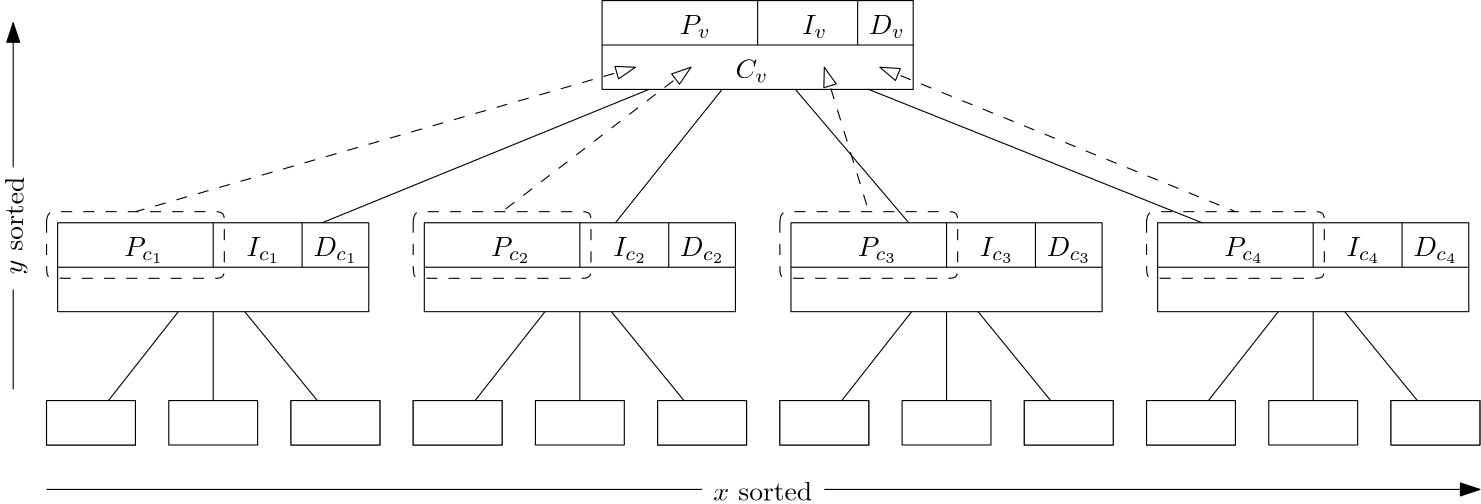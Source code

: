 <?xml version="1.0"?>
<!DOCTYPE ipe SYSTEM "ipe.dtd">
<ipe version="70107" creator="Ipe 7.2.2">
<info created="D:20160503183544" modified="D:20160515135054"/>
<ipestyle name="basic">
<symbol name="arrow/arc(spx)">
<path stroke="sym-stroke" fill="sym-stroke" pen="sym-pen">
0 0 m
-1 0.333 l
-1 -0.333 l
h
</path>
</symbol>
<symbol name="arrow/farc(spx)">
<path stroke="sym-stroke" fill="white" pen="sym-pen">
0 0 m
-1 0.333 l
-1 -0.333 l
h
</path>
</symbol>
<symbol name="arrow/ptarc(spx)">
<path stroke="sym-stroke" fill="sym-stroke" pen="sym-pen">
0 0 m
-1 0.333 l
-0.8 0 l
-1 -0.333 l
h
</path>
</symbol>
<symbol name="arrow/fptarc(spx)">
<path stroke="sym-stroke" fill="white" pen="sym-pen">
0 0 m
-1 0.333 l
-0.8 0 l
-1 -0.333 l
h
</path>
</symbol>
<symbol name="mark/circle(sx)" transformations="translations">
<path fill="sym-stroke">
0.6 0 0 0.6 0 0 e
0.4 0 0 0.4 0 0 e
</path>
</symbol>
<symbol name="mark/disk(sx)" transformations="translations">
<path fill="sym-stroke">
0.6 0 0 0.6 0 0 e
</path>
</symbol>
<symbol name="mark/fdisk(sfx)" transformations="translations">
<group>
<path fill="sym-fill">
0.5 0 0 0.5 0 0 e
</path>
<path fill="sym-stroke" fillrule="eofill">
0.6 0 0 0.6 0 0 e
0.4 0 0 0.4 0 0 e
</path>
</group>
</symbol>
<symbol name="mark/box(sx)" transformations="translations">
<path fill="sym-stroke" fillrule="eofill">
-0.6 -0.6 m
0.6 -0.6 l
0.6 0.6 l
-0.6 0.6 l
h
-0.4 -0.4 m
0.4 -0.4 l
0.4 0.4 l
-0.4 0.4 l
h
</path>
</symbol>
<symbol name="mark/square(sx)" transformations="translations">
<path fill="sym-stroke">
-0.6 -0.6 m
0.6 -0.6 l
0.6 0.6 l
-0.6 0.6 l
h
</path>
</symbol>
<symbol name="mark/fsquare(sfx)" transformations="translations">
<group>
<path fill="sym-fill">
-0.5 -0.5 m
0.5 -0.5 l
0.5 0.5 l
-0.5 0.5 l
h
</path>
<path fill="sym-stroke" fillrule="eofill">
-0.6 -0.6 m
0.6 -0.6 l
0.6 0.6 l
-0.6 0.6 l
h
-0.4 -0.4 m
0.4 -0.4 l
0.4 0.4 l
-0.4 0.4 l
h
</path>
</group>
</symbol>
<symbol name="mark/cross(sx)" transformations="translations">
<group>
<path fill="sym-stroke">
-0.43 -0.57 m
0.57 0.43 l
0.43 0.57 l
-0.57 -0.43 l
h
</path>
<path fill="sym-stroke">
-0.43 0.57 m
0.57 -0.43 l
0.43 -0.57 l
-0.57 0.43 l
h
</path>
</group>
</symbol>
<symbol name="arrow/fnormal(spx)">
<path stroke="sym-stroke" fill="white" pen="sym-pen">
0 0 m
-1 0.333 l
-1 -0.333 l
h
</path>
</symbol>
<symbol name="arrow/pointed(spx)">
<path stroke="sym-stroke" fill="sym-stroke" pen="sym-pen">
0 0 m
-1 0.333 l
-0.8 0 l
-1 -0.333 l
h
</path>
</symbol>
<symbol name="arrow/fpointed(spx)">
<path stroke="sym-stroke" fill="white" pen="sym-pen">
0 0 m
-1 0.333 l
-0.8 0 l
-1 -0.333 l
h
</path>
</symbol>
<symbol name="arrow/linear(spx)">
<path stroke="sym-stroke" pen="sym-pen">
-1 0.333 m
0 0 l
-1 -0.333 l
</path>
</symbol>
<symbol name="arrow/fdouble(spx)">
<path stroke="sym-stroke" fill="white" pen="sym-pen">
0 0 m
-1 0.333 l
-1 -0.333 l
h
-1 0 m
-2 0.333 l
-2 -0.333 l
h
</path>
</symbol>
<symbol name="arrow/double(spx)">
<path stroke="sym-stroke" fill="sym-stroke" pen="sym-pen">
0 0 m
-1 0.333 l
-1 -0.333 l
h
-1 0 m
-2 0.333 l
-2 -0.333 l
h
</path>
</symbol>
<pen name="heavier" value="0.8"/>
<pen name="fat" value="1.2"/>
<pen name="ultrafat" value="2"/>
<symbolsize name="large" value="5"/>
<symbolsize name="small" value="2"/>
<symbolsize name="tiny" value="1.1"/>
<arrowsize name="large" value="10"/>
<arrowsize name="small" value="5"/>
<arrowsize name="tiny" value="3"/>
<color name="red" value="1 0 0"/>
<color name="green" value="0 1 0"/>
<color name="blue" value="0 0 1"/>
<color name="yellow" value="1 1 0"/>
<color name="orange" value="1 0.647 0"/>
<color name="gold" value="1 0.843 0"/>
<color name="purple" value="0.627 0.125 0.941"/>
<color name="gray" value="0.745"/>
<color name="brown" value="0.647 0.165 0.165"/>
<color name="navy" value="0 0 0.502"/>
<color name="pink" value="1 0.753 0.796"/>
<color name="seagreen" value="0.18 0.545 0.341"/>
<color name="turquoise" value="0.251 0.878 0.816"/>
<color name="violet" value="0.933 0.51 0.933"/>
<color name="darkblue" value="0 0 0.545"/>
<color name="darkcyan" value="0 0.545 0.545"/>
<color name="darkgray" value="0.663"/>
<color name="darkgreen" value="0 0.392 0"/>
<color name="darkmagenta" value="0.545 0 0.545"/>
<color name="darkorange" value="1 0.549 0"/>
<color name="darkred" value="0.545 0 0"/>
<color name="lightblue" value="0.678 0.847 0.902"/>
<color name="lightcyan" value="0.878 1 1"/>
<color name="lightgray" value="0.827"/>
<color name="lightgreen" value="0.565 0.933 0.565"/>
<color name="lightyellow" value="1 1 0.878"/>
<dashstyle name="dashed" value="[4] 0"/>
<dashstyle name="dotted" value="[1 3] 0"/>
<dashstyle name="dash dotted" value="[4 2 1 2] 0"/>
<dashstyle name="dash dot dotted" value="[4 2 1 2 1 2] 0"/>
<textsize name="large" value="\large"/>
<textsize name="Large" value="\Large"/>
<textsize name="LARGE" value="\LARGE"/>
<textsize name="huge" value="\huge"/>
<textsize name="Huge" value="\Huge"/>
<textsize name="small" value="\small"/>
<textsize name="footnote" value="\footnotesize"/>
<textsize name="tiny" value="\tiny"/>
<textstyle name="center" begin="\begin{center}" end="\end{center}"/>
<textstyle name="itemize" begin="\begin{itemize}" end="\end{itemize}"/>
<textstyle name="item" begin="\begin{itemize}\item{}" end="\end{itemize}"/>
<gridsize name="4 pts" value="4"/>
<gridsize name="8 pts (~3 mm)" value="8"/>
<gridsize name="16 pts (~6 mm)" value="16"/>
<gridsize name="32 pts (~12 mm)" value="32"/>
<gridsize name="10 pts (~3.5 mm)" value="10"/>
<gridsize name="20 pts (~7 mm)" value="20"/>
<gridsize name="14 pts (~5 mm)" value="14"/>
<gridsize name="28 pts (~10 mm)" value="28"/>
<gridsize name="56 pts (~20 mm)" value="56"/>
<anglesize name="90 deg" value="90"/>
<anglesize name="60 deg" value="60"/>
<anglesize name="45 deg" value="45"/>
<anglesize name="30 deg" value="30"/>
<anglesize name="22.5 deg" value="22.5"/>
<opacity name="10%" value="0.1"/>
<opacity name="30%" value="0.3"/>
<opacity name="50%" value="0.5"/>
<opacity name="75%" value="0.75"/>
<tiling name="falling" angle="-60" step="4" width="1"/>
<tiling name="rising" angle="30" step="4" width="1"/>
</ipestyle>
<page>
<layer name="alpha"/>
<view layers="alpha" active="alpha"/>
<text layer="alpha" matrix="1 0 0 1 48 -52" transformations="translations" pos="224 672" stroke="black" type="label" width="35.665" height="6.918" depth="0" valign="baseline">$x$ sorted</text>
<path matrix="1.90323 0 0 1 -226.839 -44" stroke="black">
136 668 m
260 668 l
</path>
<path matrix="1.63889 0 0 1 -192.778 -44" stroke="black" arrow="normal/normal">
308 668 m
452 668 l
</path>
<path matrix="1 0 0 0.692308 4 197.538" stroke="black">
16 668 m
16 720 l
</path>
<text matrix="0.0224955 0.999747 -0.999747 0.0224955 826.157 647.276" pos="36 804" stroke="black" type="label" width="35.213" height="6.926" depth="1.93" valign="baseline">$y$ sorted</text>
<path matrix="1 0 0 1.44444 4 -363.556" stroke="black" arrow="normal/normal">
16 764 m
16 800 l
</path>
<path matrix="1 0 0 1 16 0" stroke="black" fill="1">
16 656 m
16 640 l
48 640 l
48 656 l
h
</path>
<path matrix="1 0 0 1 12 0" stroke="black" fill="1">
64 656 m
64 640 l
96 640 l
96 656 l
h
</path>
<path matrix="1 0 0 1 8 0" stroke="black" fill="1">
112 656 m
112 640 l
144 640 l
144 656 l
h
</path>
<path matrix="1.375 0 0 1.75 4 -500" stroke="black">
64 688 m
32 656 l
</path>
<path matrix="1.42857 0 0 1.75 -46.8571 -500" stroke="black">
96 688 m
128 656 l
</path>
<path matrix="1 0 0 1 12 0" stroke="black">
80 688 m
80 656 l
80 656 l
</path>
<path matrix="1 0 0 1 16 0" stroke="black" fill="1">
16 656 m
16 640 l
48 640 l
48 656 l
h
</path>
<path matrix="1 0 0 1 8 0" stroke="black" fill="1">
112 656 m
112 640 l
144 640 l
144 656 l
h
</path>
<path matrix="1 0 0 1 148 0" stroke="black" fill="1">
16 656 m
16 640 l
48 640 l
48 656 l
h
</path>
<path matrix="1 0 0 1 144 0" stroke="black" fill="1">
64 656 m
64 640 l
96 640 l
96 656 l
h
</path>
<path matrix="1 0 0 1 140 0" stroke="black" fill="1">
112 656 m
112 640 l
144 640 l
144 656 l
h
</path>
<path matrix="1.375 0 0 1.75 136 -500" stroke="black">
64 688 m
32 656 l
</path>
<path matrix="1.42857 0 0 1.75 85.1429 -500" stroke="black">
96 688 m
128 656 l
</path>
<path matrix="1 0 0 1 144 0" stroke="black">
80 688 m
80 656 l
80 656 l
</path>
<path matrix="1 0 0 1 148 0" stroke="black" fill="1">
16 656 m
16 640 l
48 640 l
48 656 l
h
</path>
<path matrix="1 0 0 1 140 0" stroke="black" fill="1">
112 656 m
112 640 l
144 640 l
144 656 l
h
</path>
<path matrix="1 0 0 1 280 0" stroke="black" fill="1">
16 656 m
16 640 l
48 640 l
48 656 l
h
</path>
<path matrix="1 0 0 1 276 0" stroke="black" fill="1">
64 656 m
64 640 l
96 640 l
96 656 l
h
</path>
<path matrix="1 0 0 1 272 0" stroke="black" fill="1">
112 656 m
112 640 l
144 640 l
144 656 l
h
</path>
<path matrix="1.375 0 0 1.75 268 -500" stroke="black">
64 688 m
32 656 l
</path>
<path matrix="1.42857 0 0 1.75 217.143 -500" stroke="black">
96 688 m
128 656 l
</path>
<path matrix="1 0 0 1 276 0" stroke="black">
80 688 m
80 656 l
80 656 l
</path>
<path matrix="1 0 0 1 280 0" stroke="black" fill="1">
16 656 m
16 640 l
48 640 l
48 656 l
h
</path>
<path matrix="1 0 0 1 272 0" stroke="black" fill="1">
112 656 m
112 640 l
144 640 l
144 656 l
h
</path>
<path matrix="1 0 0 1 412 0" stroke="black" fill="1">
16 656 m
16 640 l
48 640 l
48 656 l
h
</path>
<path matrix="1 0 0 1 408 0" stroke="black" fill="1">
64 656 m
64 640 l
96 640 l
96 656 l
h
</path>
<path matrix="1 0 0 1 404 0" stroke="black" fill="1">
112 656 m
112 640 l
144 640 l
144 656 l
h
</path>
<path matrix="1.375 0 0 1.75 400 -500" stroke="black">
64 688 m
32 656 l
</path>
<path matrix="1.42857 0 0 1.75 349.143 -500" stroke="black">
96 688 m
128 656 l
</path>
<path matrix="1 0 0 1 408 0" stroke="black">
80 688 m
80 656 l
80 656 l
</path>
<path matrix="1 0 0 1 412 0" stroke="black" fill="1">
16 656 m
16 640 l
48 640 l
48 656 l
h
</path>
<path matrix="1 0 0 1 404 0" stroke="black" fill="1">
112 656 m
112 640 l
144 640 l
144 656 l
h
</path>
<path matrix="1 0 0 1 16 0" stroke="black" fill="white">
272 784 m
76 704 l
76 704 l
76 704 l
</path>
<path matrix="1 0 0 1 16 0" stroke="black" fill="white">
272 784 m
208 704 l
208 704 l
</path>
<path matrix="1 0 0 1 16 0" stroke="black" fill="white">
272 784 m
340 704 l
340 704 l
</path>
<path matrix="1 0 0 1 16 0" stroke="black" fill="white">
272 784 m
472 704 l
472 704 l
</path>
<path matrix="1.16667 0 0 1 26.667 16" stroke="black" fill="1">
176 784 m
176 752 l
272 752 l
272 784 l
h
</path>
<path matrix="1.16667 0 0 1 -29.333 0" stroke="black">
224 784 m
320 784 l
</path>
<path matrix="1 0 0 1 32 0" stroke="black">
256 800 m
256 784 l
</path>
<path matrix="1 0 0 1 36 0" stroke="black">
288 800 m
288 784 l
</path>
<text matrix="1 0 0 1 28 -4" transformations="translations" pos="232 792" stroke="black" type="label" width="11.13" height="6.812" depth="1.49" valign="baseline">$P_v$</text>
<text matrix="1 0 0 1 36 0" transformations="translations" pos="268 788" stroke="black" type="label" width="9.113" height="6.812" depth="1.49" valign="baseline">$I_v$</text>
<text matrix="1 0 0 1 28 0" transformations="translations" pos="300 788" stroke="black" type="label" width="12.982" height="6.812" depth="1.49" valign="baseline">$D_v$</text>
<text matrix="1 0 0 1 16 0" transformations="translations" pos="264 772" stroke="black" type="label" width="11.854" height="6.812" depth="1.49" valign="baseline">$C_v$</text>
<path matrix="1.16667 0 0 1 -169.333 -64" stroke="black" fill="1">
176 784 m
176 752 l
272 752 l
272 784 l
h
</path>
<path matrix="1.16667 0 0 1 -225.333 -80" stroke="black">
224 784 m
320 784 l
</path>
<path matrix="1 0 0 1 -164 -80" stroke="black">
256 800 m
256 784 l
</path>
<path matrix="1 0 0 1 -164 -80" stroke="black">
288 800 m
288 784 l
</path>
<text matrix="1 0 0 1 -172 -84" transformations="translations" pos="232 792" stroke="black" type="label" width="14.343" height="6.808" depth="2.49" valign="baseline">$P_{c_1}$</text>
<text matrix="1 0 0 1 -164 -80" transformations="translations" pos="268 788" stroke="black" type="label" width="12.326" height="6.808" depth="2.49" valign="baseline">$I_{c_1}$</text>
<text matrix="1 0 0 1 -172 -80" transformations="translations" pos="300 788" stroke="black" type="label" width="16.195" height="6.808" depth="2.49" valign="baseline">$D_{c_1}$</text>
<path matrix="1.16667 0 0 1 -37.333 -64" stroke="black" fill="1">
176 784 m
176 752 l
272 752 l
272 784 l
h
</path>
<path matrix="1.16667 0 0 1 -93.333 -80" stroke="black">
224 784 m
320 784 l
</path>
<path matrix="1 0 0 1 -32 -80" stroke="black">
256 800 m
256 784 l
</path>
<path matrix="1 0 0 1 -32 -80" stroke="black">
288 800 m
288 784 l
</path>
<text matrix="1 0 0 1 -40 -84" transformations="translations" pos="232 792" stroke="black" type="label" width="14.343" height="6.808" depth="2.49" valign="baseline">$P_{c_2}$</text>
<text matrix="1 0 0 1 -32 -80" transformations="translations" pos="268 788" stroke="black" type="label" width="12.326" height="6.808" depth="2.49" valign="baseline">$I_{c_2}$</text>
<text matrix="1 0 0 1 -40 -80" transformations="translations" pos="300 788" stroke="black" type="label" width="16.195" height="6.808" depth="2.49" valign="baseline">$D_{c_2}$</text>
<path matrix="1.16667 0 0 1 94.667 -64" stroke="black" fill="1">
176 784 m
176 752 l
272 752 l
272 784 l
h
</path>
<path matrix="1.16667 0 0 1 38.667 -80" stroke="black">
224 784 m
320 784 l
</path>
<path matrix="1 0 0 1 100 -80" stroke="black">
256 800 m
256 784 l
</path>
<path matrix="1 0 0 1 100 -80" stroke="black">
288 800 m
288 784 l
</path>
<text matrix="1 0 0 1 92 -84" transformations="translations" pos="232 792" stroke="black" type="label" width="14.343" height="6.808" depth="2.49" valign="baseline">$P_{c_3}$</text>
<text matrix="1 0 0 1 100 -80" transformations="translations" pos="268 788" stroke="black" type="label" width="12.326" height="6.808" depth="2.49" valign="baseline">$I_{c_3}$</text>
<text matrix="1 0 0 1 92 -80" transformations="translations" pos="300 788" stroke="black" type="label" width="16.195" height="6.808" depth="2.49" valign="baseline">$D_{c_3}$</text>
<path matrix="1.16667 0 0 1 226.667 -64" stroke="black" fill="1">
176 784 m
176 752 l
272 752 l
272 784 l
h
</path>
<path matrix="1.16667 0 0 1 170.667 -80" stroke="black">
224 784 m
320 784 l
</path>
<path matrix="1 0 0 1 232 -80" stroke="black">
256 800 m
256 784 l
</path>
<path matrix="1 0 0 1 232 -80" stroke="black">
288 800 m
288 784 l
</path>
<text matrix="1 0 0 1 224 -84" transformations="translations" pos="232 792" stroke="black" type="label" width="14.343" height="6.808" depth="2.49" valign="baseline">$P_{c_4}$</text>
<text matrix="1 0 0 1 232 -80" transformations="translations" pos="268 788" stroke="black" type="label" width="12.326" height="6.808" depth="2.49" valign="baseline">$I_{c_4}$</text>
<text matrix="1 0 0 1 224 -80" transformations="translations" pos="300 788" stroke="black" type="label" width="16.195" height="6.808" depth="2.49" valign="baseline">$D_{c_4}$</text>
<path stroke="black" dash="dashed">
32 720 m
32 724
36 724
36 724
92 724
92 724
96 724
96 720
96 720
96 704
96 704
96 700
92 700
92 700
36 700
32 700
32 704
32 720
32 720 c
</path>
<path stroke="black" dash="dashed" rarrow="farc/normal">
244 776 m
64 724 l
64 724 l
</path>
<path matrix="1 0 0 1 132 0" stroke="black" dash="dashed">
32 720 m
32 724
36 724
36 724
92 724
92 724
96 724
96 720
96 720
96 704
96 704
96 700
92 700
92 700
36 700
32 700
32 704
32 720
32 720 c
</path>
<path matrix="1 0 0 1 264 0" stroke="black" dash="dashed">
32 720 m
32 724
36 724
36 724
92 724
92 724
96 724
96 720
96 720
96 704
96 704
96 700
92 700
92 700
36 700
32 700
32 704
32 720
32 720 c
</path>
<path matrix="1 0 0 1 396 0" stroke="black" dash="dashed">
32 720 m
32 724
36 724
36 724
92 724
92 724
96 724
96 720
96 720
96 704
96 704
96 700
92 700
92 700
36 700
32 700
32 704
32 720
32 720 c
</path>
<path matrix="1.0625 0 0 1 -12.25 0" stroke="black" dash="dashed" rarrow="farc/normal">
260 776 m
196 724 l
196 724 l
</path>
<path stroke="black" dash="dashed" rarrow="farc/normal">
312 776 m
328 724 l
328 724 l
</path>
<path stroke="black" dash="dashed" rarrow="farc/normal">
332 776 m
460 724 l
460 724 l
</path>
</page>
</ipe>
